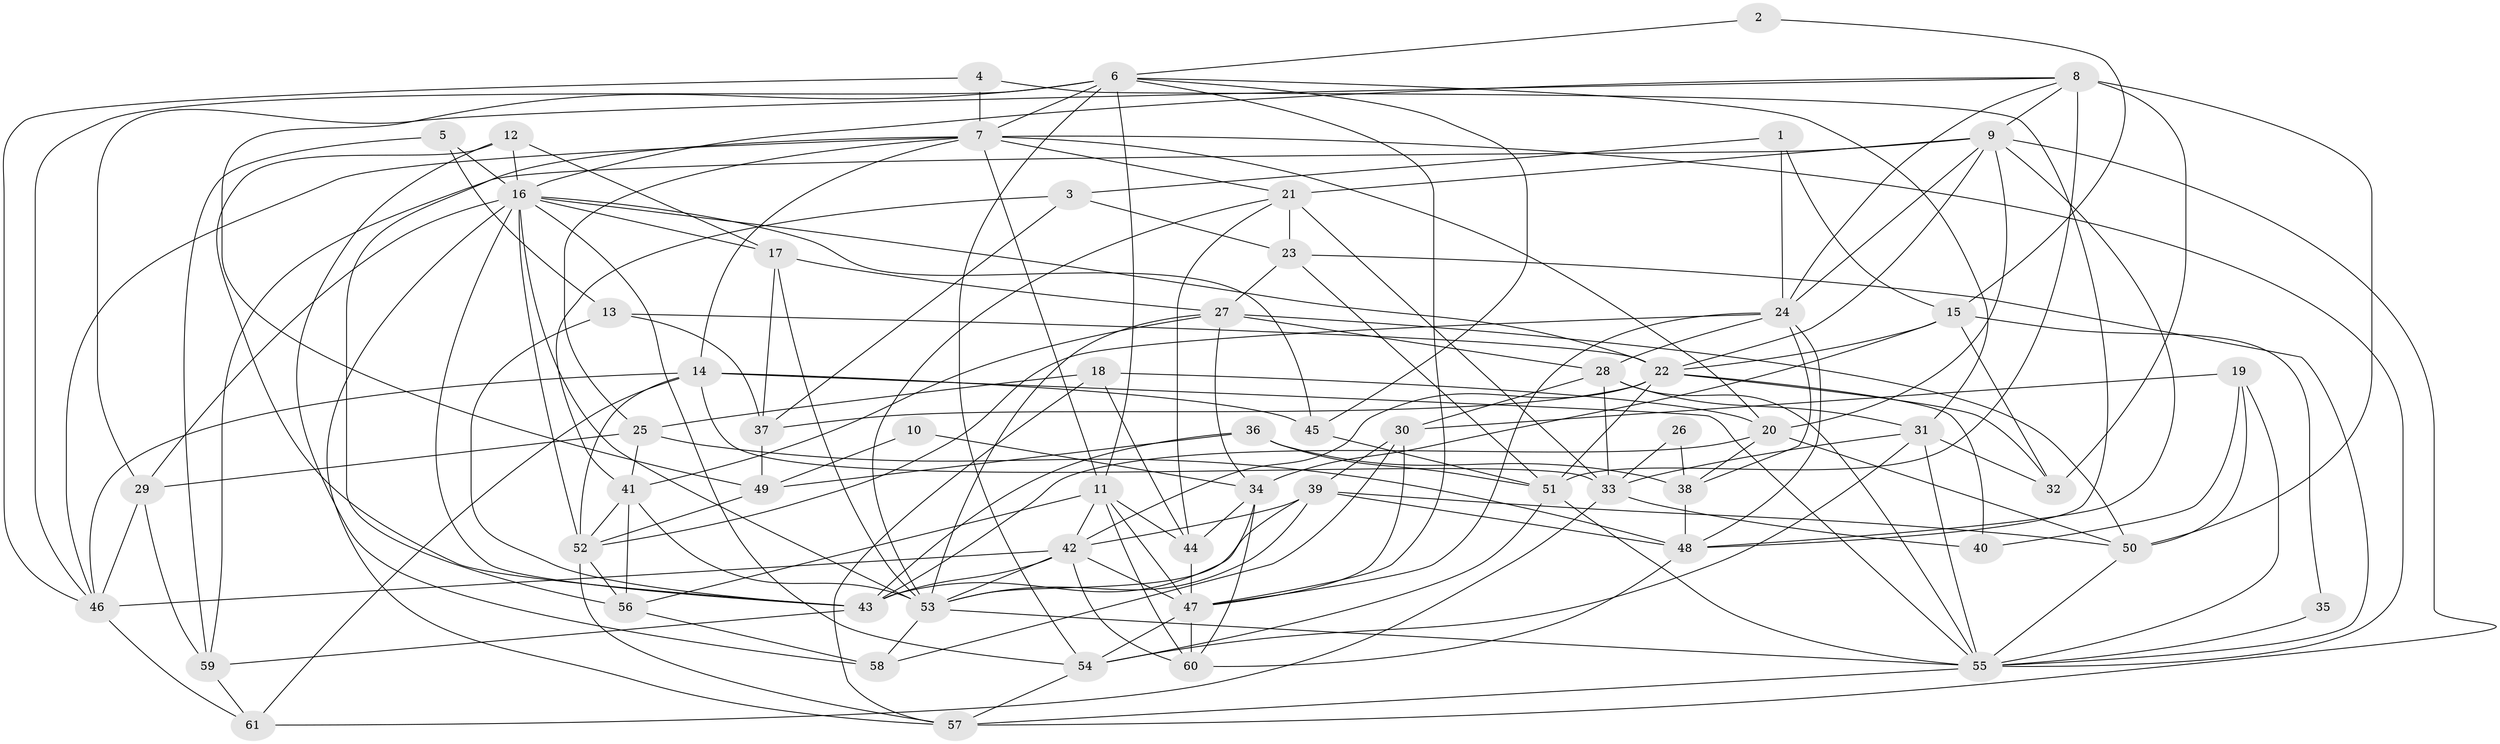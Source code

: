 // original degree distribution, {3: 0.25806451612903225, 2: 0.16129032258064516, 7: 0.04032258064516129, 9: 0.008064516129032258, 4: 0.27419354838709675, 8: 0.008064516129032258, 5: 0.14516129032258066, 6: 0.0967741935483871, 10: 0.008064516129032258}
// Generated by graph-tools (version 1.1) at 2025/02/03/09/25 03:02:08]
// undirected, 61 vertices, 175 edges
graph export_dot {
graph [start="1"]
  node [color=gray90,style=filled];
  1;
  2;
  3;
  4;
  5;
  6;
  7;
  8;
  9;
  10;
  11;
  12;
  13;
  14;
  15;
  16;
  17;
  18;
  19;
  20;
  21;
  22;
  23;
  24;
  25;
  26;
  27;
  28;
  29;
  30;
  31;
  32;
  33;
  34;
  35;
  36;
  37;
  38;
  39;
  40;
  41;
  42;
  43;
  44;
  45;
  46;
  47;
  48;
  49;
  50;
  51;
  52;
  53;
  54;
  55;
  56;
  57;
  58;
  59;
  60;
  61;
  1 -- 3 [weight=1.0];
  1 -- 15 [weight=1.0];
  1 -- 24 [weight=1.0];
  2 -- 6 [weight=1.0];
  2 -- 15 [weight=1.0];
  3 -- 23 [weight=1.0];
  3 -- 37 [weight=1.0];
  3 -- 41 [weight=1.0];
  4 -- 7 [weight=1.0];
  4 -- 46 [weight=1.0];
  4 -- 48 [weight=1.0];
  5 -- 13 [weight=1.0];
  5 -- 16 [weight=1.0];
  5 -- 59 [weight=1.0];
  6 -- 7 [weight=1.0];
  6 -- 11 [weight=1.0];
  6 -- 31 [weight=1.0];
  6 -- 45 [weight=1.0];
  6 -- 46 [weight=1.0];
  6 -- 47 [weight=1.0];
  6 -- 49 [weight=1.0];
  6 -- 54 [weight=1.0];
  7 -- 11 [weight=1.0];
  7 -- 14 [weight=1.0];
  7 -- 20 [weight=1.0];
  7 -- 21 [weight=1.0];
  7 -- 25 [weight=1.0];
  7 -- 46 [weight=1.0];
  7 -- 55 [weight=1.0];
  7 -- 56 [weight=1.0];
  8 -- 9 [weight=1.0];
  8 -- 16 [weight=1.0];
  8 -- 24 [weight=1.0];
  8 -- 29 [weight=1.0];
  8 -- 32 [weight=1.0];
  8 -- 50 [weight=2.0];
  8 -- 51 [weight=1.0];
  9 -- 20 [weight=1.0];
  9 -- 21 [weight=1.0];
  9 -- 22 [weight=1.0];
  9 -- 24 [weight=1.0];
  9 -- 48 [weight=1.0];
  9 -- 57 [weight=1.0];
  9 -- 59 [weight=1.0];
  10 -- 34 [weight=1.0];
  10 -- 49 [weight=1.0];
  11 -- 42 [weight=1.0];
  11 -- 44 [weight=1.0];
  11 -- 47 [weight=1.0];
  11 -- 56 [weight=1.0];
  11 -- 60 [weight=1.0];
  12 -- 16 [weight=1.0];
  12 -- 17 [weight=1.0];
  12 -- 43 [weight=1.0];
  12 -- 58 [weight=1.0];
  13 -- 22 [weight=2.0];
  13 -- 37 [weight=1.0];
  13 -- 43 [weight=1.0];
  14 -- 33 [weight=1.0];
  14 -- 45 [weight=1.0];
  14 -- 46 [weight=1.0];
  14 -- 52 [weight=1.0];
  14 -- 55 [weight=1.0];
  14 -- 61 [weight=1.0];
  15 -- 22 [weight=1.0];
  15 -- 32 [weight=2.0];
  15 -- 34 [weight=1.0];
  15 -- 35 [weight=1.0];
  16 -- 17 [weight=1.0];
  16 -- 22 [weight=1.0];
  16 -- 29 [weight=1.0];
  16 -- 43 [weight=1.0];
  16 -- 45 [weight=1.0];
  16 -- 52 [weight=1.0];
  16 -- 53 [weight=1.0];
  16 -- 54 [weight=1.0];
  16 -- 57 [weight=1.0];
  17 -- 27 [weight=1.0];
  17 -- 37 [weight=1.0];
  17 -- 53 [weight=1.0];
  18 -- 20 [weight=1.0];
  18 -- 25 [weight=1.0];
  18 -- 44 [weight=1.0];
  18 -- 57 [weight=1.0];
  19 -- 30 [weight=1.0];
  19 -- 40 [weight=1.0];
  19 -- 50 [weight=1.0];
  19 -- 55 [weight=1.0];
  20 -- 38 [weight=1.0];
  20 -- 43 [weight=1.0];
  20 -- 50 [weight=1.0];
  21 -- 23 [weight=2.0];
  21 -- 33 [weight=1.0];
  21 -- 44 [weight=1.0];
  21 -- 53 [weight=1.0];
  22 -- 32 [weight=1.0];
  22 -- 37 [weight=1.0];
  22 -- 40 [weight=1.0];
  22 -- 42 [weight=1.0];
  22 -- 51 [weight=1.0];
  23 -- 27 [weight=1.0];
  23 -- 51 [weight=1.0];
  23 -- 55 [weight=2.0];
  24 -- 28 [weight=1.0];
  24 -- 38 [weight=1.0];
  24 -- 47 [weight=1.0];
  24 -- 48 [weight=1.0];
  24 -- 52 [weight=1.0];
  25 -- 29 [weight=1.0];
  25 -- 41 [weight=1.0];
  25 -- 48 [weight=1.0];
  26 -- 33 [weight=1.0];
  26 -- 38 [weight=1.0];
  27 -- 28 [weight=1.0];
  27 -- 34 [weight=1.0];
  27 -- 41 [weight=1.0];
  27 -- 50 [weight=1.0];
  27 -- 53 [weight=1.0];
  28 -- 30 [weight=1.0];
  28 -- 31 [weight=1.0];
  28 -- 33 [weight=1.0];
  28 -- 55 [weight=1.0];
  29 -- 46 [weight=1.0];
  29 -- 59 [weight=1.0];
  30 -- 39 [weight=1.0];
  30 -- 47 [weight=1.0];
  30 -- 58 [weight=1.0];
  31 -- 32 [weight=1.0];
  31 -- 33 [weight=1.0];
  31 -- 54 [weight=1.0];
  31 -- 55 [weight=1.0];
  33 -- 40 [weight=1.0];
  33 -- 61 [weight=2.0];
  34 -- 44 [weight=1.0];
  34 -- 53 [weight=1.0];
  34 -- 60 [weight=1.0];
  35 -- 55 [weight=1.0];
  36 -- 38 [weight=1.0];
  36 -- 43 [weight=1.0];
  36 -- 49 [weight=1.0];
  36 -- 51 [weight=1.0];
  37 -- 49 [weight=1.0];
  38 -- 48 [weight=1.0];
  39 -- 42 [weight=1.0];
  39 -- 43 [weight=1.0];
  39 -- 48 [weight=1.0];
  39 -- 50 [weight=1.0];
  39 -- 53 [weight=1.0];
  41 -- 52 [weight=1.0];
  41 -- 53 [weight=1.0];
  41 -- 56 [weight=1.0];
  42 -- 43 [weight=1.0];
  42 -- 46 [weight=1.0];
  42 -- 47 [weight=1.0];
  42 -- 53 [weight=1.0];
  42 -- 60 [weight=1.0];
  43 -- 59 [weight=1.0];
  44 -- 47 [weight=1.0];
  45 -- 51 [weight=1.0];
  46 -- 61 [weight=1.0];
  47 -- 54 [weight=1.0];
  47 -- 60 [weight=1.0];
  48 -- 60 [weight=1.0];
  49 -- 52 [weight=1.0];
  50 -- 55 [weight=1.0];
  51 -- 54 [weight=1.0];
  51 -- 55 [weight=1.0];
  52 -- 56 [weight=1.0];
  52 -- 57 [weight=1.0];
  53 -- 55 [weight=1.0];
  53 -- 58 [weight=1.0];
  54 -- 57 [weight=1.0];
  55 -- 57 [weight=1.0];
  56 -- 58 [weight=1.0];
  59 -- 61 [weight=1.0];
}
